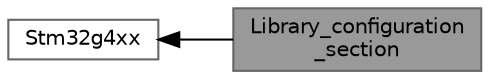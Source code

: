 digraph "Library_configuration_section"
{
 // LATEX_PDF_SIZE
  bgcolor="transparent";
  edge [fontname=Helvetica,fontsize=10,labelfontname=Helvetica,labelfontsize=10];
  node [fontname=Helvetica,fontsize=10,shape=box,height=0.2,width=0.4];
  rankdir=LR;
  Node1 [label="Library_configuration\l_section",height=0.2,width=0.4,color="gray40", fillcolor="grey60", style="filled", fontcolor="black",tooltip=" "];
  Node2 [label="Stm32g4xx",height=0.2,width=0.4,color="grey40", fillcolor="white", style="filled",URL="$group__stm32g4xx.html",tooltip=" "];
  Node2->Node1 [shape=plaintext, dir="back", style="solid"];
}
